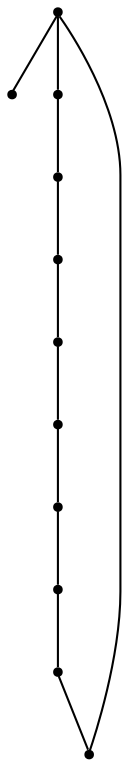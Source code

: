 graph {
  node [shape=point,comment="{\"directed\":false,\"doi\":\"10.1007/3-540-36151-0_24\",\"figure\":\"10 (5)\"}"]

  v0 [pos="775.3968874613445,442.05319231206727"]
  v1 [pos="692.005189259847,440.0926286523993"]
  v2 [pos="691.309388478597,494.14059465581727"]
  v3 [pos="676.1281649271648,600.8844151641384"]
  v4 [pos="628.2448132832845,634.7531253641303"]
  v5 [pos="576.7177263895671,638.2573062723334"]
  v6 [pos="557.5364748636882,572.6927851185654"]
  v7 [pos="639.9218559265137,442.05319231206727"]
  v8 [pos="558.1708113352458,522.6363752827501"]
  v9 [pos="597.8791395823162,442.05319231206727"]
  v10 [pos="558.8260332743328,440.0926286523993"]

  v1 -- v2 [id="-2",pos="692.005189259847,440.0926286523993 692.004140218099,440.8854181116278 691.5416717529297,487.60204459681665 691.309388478597,494.14059465581727"]
  v3 -- v4 [id="-3",pos="676.1281649271648,600.8844151641384 674.585803988776,605.6756324599351 672.0443754822977,609.8687735702204 669.1207885742188,613.7312267765856 662.0120010398138,623.1232473410761 645.4196719326638,630.4540738651058 628.2448132832845,634.7531253641303"]
  v2 -- v3 [id="-4",pos="691.309388478597,494.14059465581727 689.393813651222,501.0480047919773 696.8594984790735,560.9759234328505 676.1281649271648,600.8844151641384"]
  v4 -- v5 [id="-5",pos="628.2448132832845,634.7531253641303 607.5917787175918,641.0892926183077 586.1353456647156,643.1597097570495 576.7177263895671,638.2573062723334"]
  v5 -- v6 [id="-6",pos="576.7177263895671,638.2573062723334 544.5124944051107,624.6603980208889 560.5082829793295,574.0228985295153 557.5364748636882,572.6927851185654"]
  v1 -- v0 [id="-23",pos="692.005189259847,440.0926286523993 775.3968874613445,442.05319231206727 775.3968874613445,442.05319231206727 775.3968874613445,442.05319231206727"]
  v7 -- v1 [id="-68",pos="639.9218559265137,442.05319231206727 692.005189259847,440.0926286523993 692.005189259847,440.0926286523993 692.005189259847,440.0926286523993"]
  v9 -- v7 [id="-69",pos="597.8791395823162,442.05319231206727 639.9218559265137,442.05319231206727 639.9218559265137,442.05319231206727 639.9218559265137,442.05319231206727"]
  v10 -- v9 [id="-70",pos="558.8260332743328,440.0926286523993 597.8791395823162,442.05319231206727 597.8791395823162,442.05319231206727 597.8791395823162,442.05319231206727"]
  v8 -- v10 [id="-71",pos="558.1708113352458,522.6363752827501 558.8260332743328,440.0926286523993 558.8260332743328,440.0926286523993 558.8260332743328,440.0926286523993"]
  v6 -- v8 [id="-72",pos="557.5364748636882,572.6927851185654 558.1708113352458,522.6363752827501 558.1708113352458,522.6363752827501 558.1708113352458,522.6363752827501"]
}